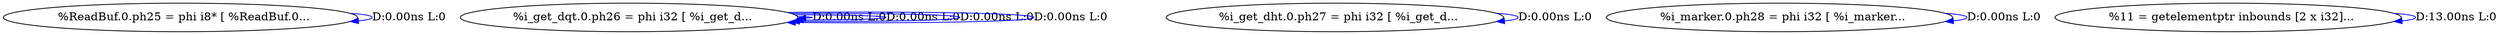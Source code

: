 digraph {
Node0x4150580[label="  %ReadBuf.0.ph25 = phi i8* [ %ReadBuf.0..."];
Node0x4150580 -> Node0x4150580[label="D:0.00ns L:0",color=blue];
Node0x41506c0[label="  %i_get_dqt.0.ph26 = phi i32 [ %i_get_d..."];
Node0x41506c0 -> Node0x41506c0[label="D:0.00ns L:0",color=blue];
Node0x41506c0 -> Node0x41506c0[label="D:0.00ns L:0",color=blue];
Node0x41506c0 -> Node0x41506c0[label="D:0.00ns L:0",color=blue];
Node0x41506c0 -> Node0x41506c0[label="D:0.00ns L:0",color=blue];
Node0x4150800[label="  %i_get_dht.0.ph27 = phi i32 [ %i_get_d..."];
Node0x4150800 -> Node0x4150800[label="D:0.00ns L:0",color=blue];
Node0x4150940[label="  %i_marker.0.ph28 = phi i32 [ %i_marker..."];
Node0x4150940 -> Node0x4150940[label="D:0.00ns L:0",color=blue];
Node0x4150a80[label="  %11 = getelementptr inbounds [2 x i32]..."];
Node0x4150a80 -> Node0x4150a80[label="D:13.00ns L:0",color=blue];
}
